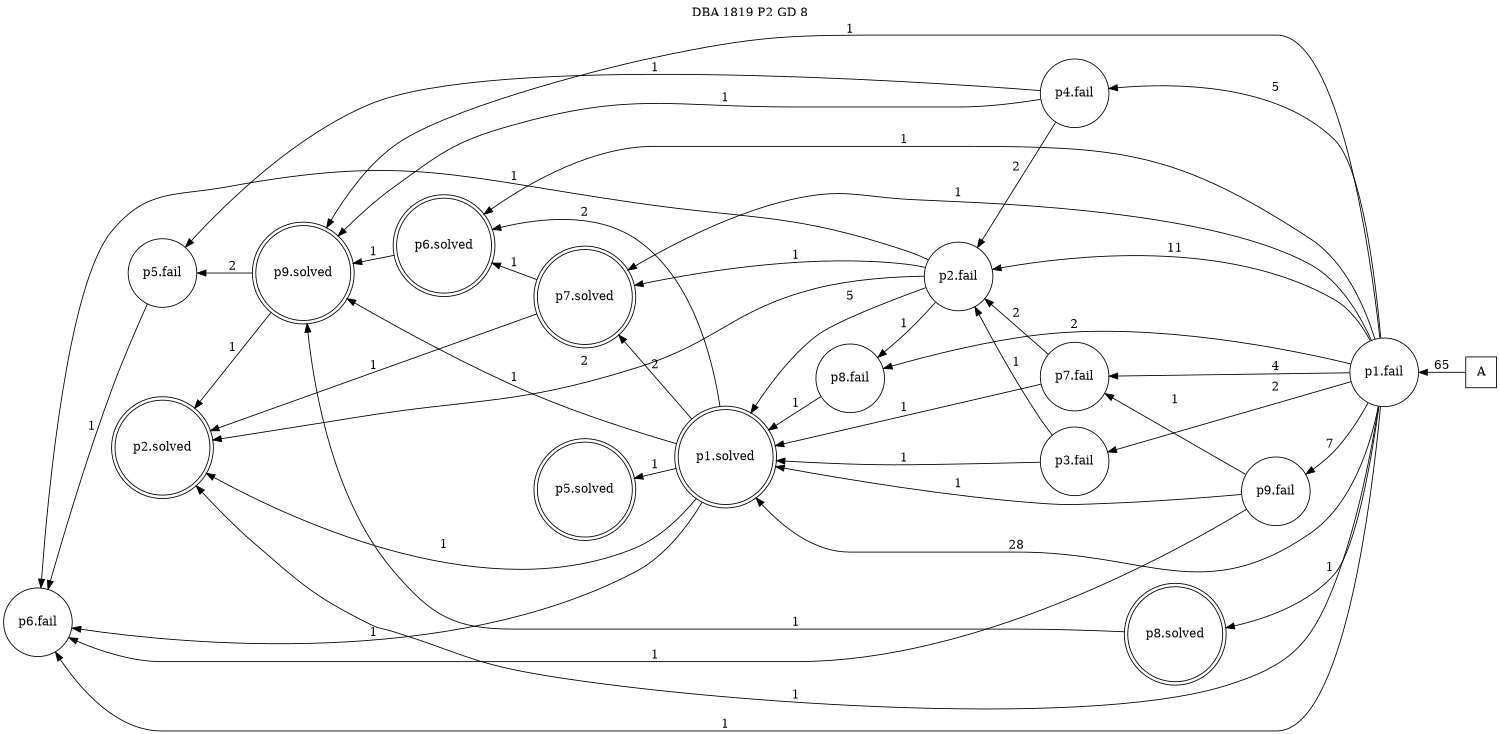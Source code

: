 digraph DBA_1819_P2_GD_8_GOOD {
labelloc="tl"
label= " DBA 1819 P2 GD 8 "
rankdir="RL";
graph [ size=" 10 , 10 !"]

"A" [shape="square" label="A"]
"p1.fail" [shape="circle" label="p1.fail"]
"p4.fail" [shape="circle" label="p4.fail"]
"p2.fail" [shape="circle" label="p2.fail"]
"p9.fail" [shape="circle" label="p9.fail"]
"p7.fail" [shape="circle" label="p7.fail"]
"p1.solved" [shape="doublecircle" label="p1.solved"]
"p2.solved" [shape="doublecircle" label="p2.solved"]
"p7.solved" [shape="doublecircle" label="p7.solved"]
"p6.fail" [shape="circle" label="p6.fail"]
"p3.fail" [shape="circle" label="p3.fail"]
"p6.solved" [shape="doublecircle" label="p6.solved"]
"p5.solved" [shape="doublecircle" label="p5.solved"]
"p8.fail" [shape="circle" label="p8.fail"]
"p5.fail" [shape="circle" label="p5.fail"]
"p9.solved" [shape="doublecircle" label="p9.solved"]
"p8.solved" [shape="doublecircle" label="p8.solved"]
"A" -> "p1.fail" [ label=65]
"p1.fail" -> "p4.fail" [ label=5]
"p1.fail" -> "p2.fail" [ label=11]
"p1.fail" -> "p9.fail" [ label=7]
"p1.fail" -> "p7.fail" [ label=4]
"p1.fail" -> "p1.solved" [ label=28]
"p1.fail" -> "p2.solved" [ label=1]
"p1.fail" -> "p7.solved" [ label=1]
"p1.fail" -> "p6.fail" [ label=1]
"p1.fail" -> "p3.fail" [ label=2]
"p1.fail" -> "p6.solved" [ label=1]
"p1.fail" -> "p8.fail" [ label=2]
"p1.fail" -> "p9.solved" [ label=1]
"p1.fail" -> "p8.solved" [ label=1]
"p4.fail" -> "p2.fail" [ label=2]
"p4.fail" -> "p5.fail" [ label=1]
"p4.fail" -> "p9.solved" [ label=1]
"p2.fail" -> "p1.solved" [ label=5]
"p2.fail" -> "p2.solved" [ label=2]
"p2.fail" -> "p7.solved" [ label=1]
"p2.fail" -> "p6.fail" [ label=1]
"p2.fail" -> "p8.fail" [ label=1]
"p9.fail" -> "p7.fail" [ label=1]
"p9.fail" -> "p1.solved" [ label=1]
"p9.fail" -> "p6.fail" [ label=1]
"p7.fail" -> "p2.fail" [ label=2]
"p7.fail" -> "p1.solved" [ label=1]
"p1.solved" -> "p2.solved" [ label=1]
"p1.solved" -> "p7.solved" [ label=2]
"p1.solved" -> "p6.fail" [ label=1]
"p1.solved" -> "p6.solved" [ label=2]
"p1.solved" -> "p5.solved" [ label=1]
"p1.solved" -> "p9.solved" [ label=1]
"p7.solved" -> "p2.solved" [ label=1]
"p7.solved" -> "p6.solved" [ label=1]
"p3.fail" -> "p2.fail" [ label=1]
"p3.fail" -> "p1.solved" [ label=1]
"p6.solved" -> "p9.solved" [ label=1]
"p8.fail" -> "p1.solved" [ label=1]
"p5.fail" -> "p6.fail" [ label=1]
"p9.solved" -> "p2.solved" [ label=1]
"p9.solved" -> "p5.fail" [ label=2]
"p8.solved" -> "p9.solved" [ label=1]
}
